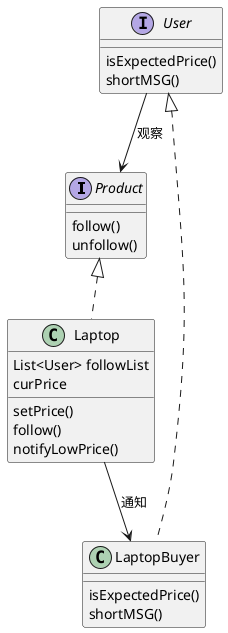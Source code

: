 @startuml
'https://plantuml.com/class-diagram

interface Product{
follow()
unfollow()
}

interface User{
isExpectedPrice()
shortMSG()
}

User-->Product : 观察

class Laptop implements Product{
List<User> followList
curPrice
setPrice()
follow()
notifyLowPrice()

}
class LaptopBuyer implements User{
isExpectedPrice()
shortMSG()
}

Laptop-->LaptopBuyer : 通知
'LaptopBuyer-->User : 发短信
@enduml
